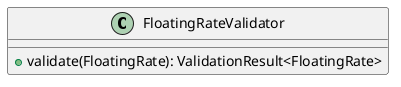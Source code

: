 @startuml

    class FloatingRateValidator [[FloatingRateValidator.html]] {
        +validate(FloatingRate): ValidationResult<FloatingRate>
    }

@enduml
